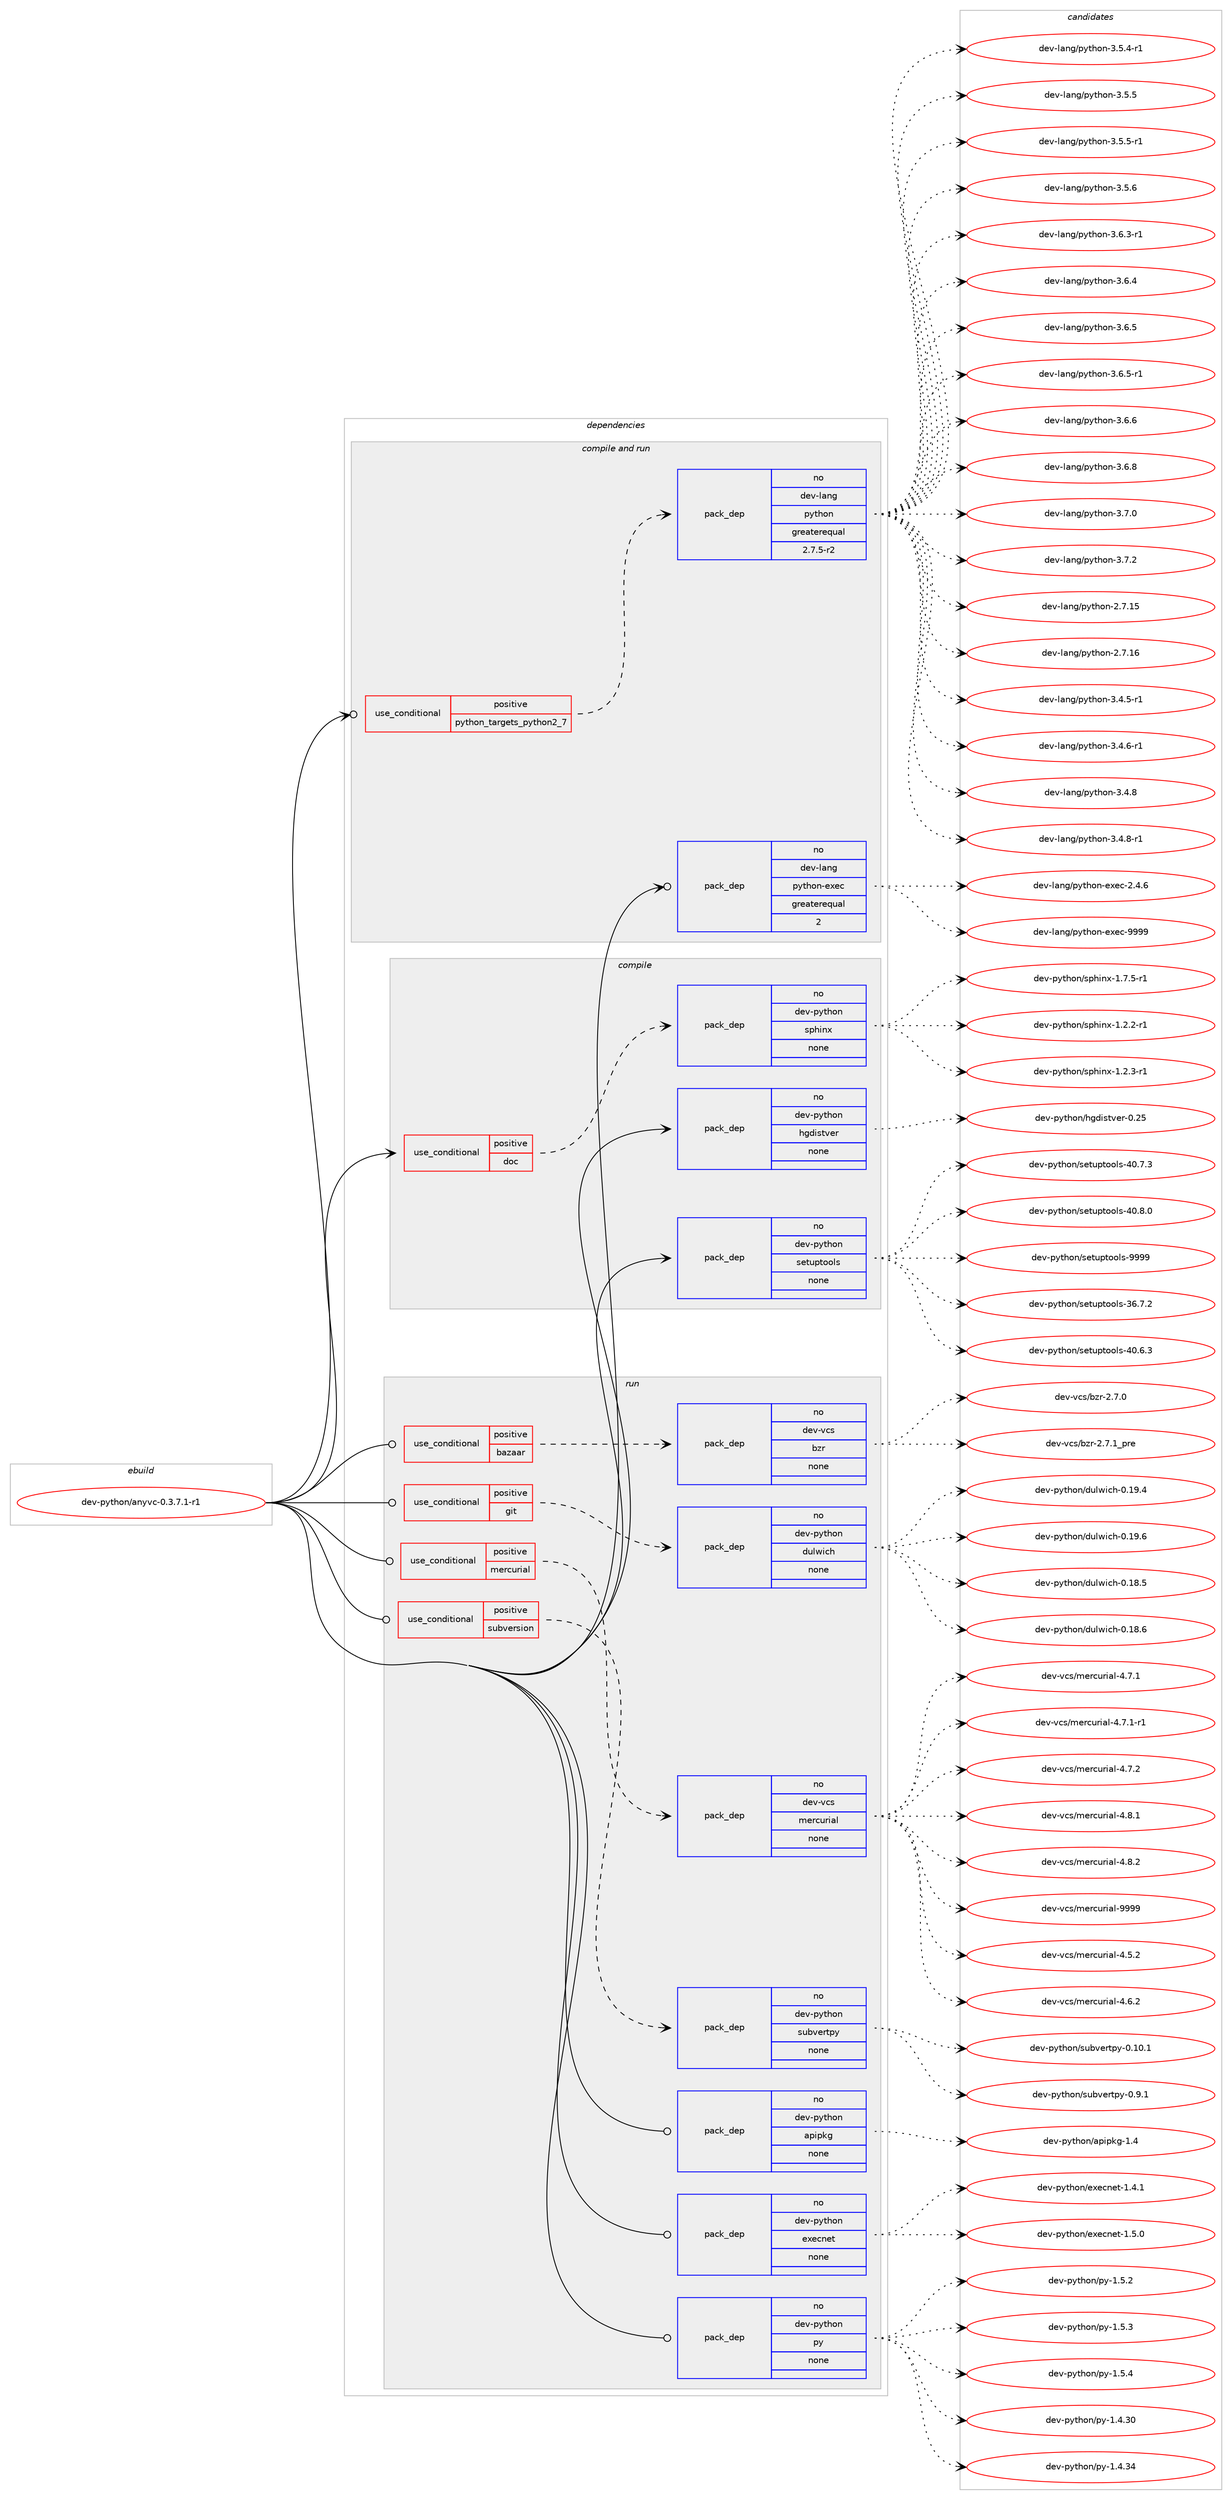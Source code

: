 digraph prolog {

# *************
# Graph options
# *************

newrank=true;
concentrate=true;
compound=true;
graph [rankdir=LR,fontname=Helvetica,fontsize=10,ranksep=1.5];#, ranksep=2.5, nodesep=0.2];
edge  [arrowhead=vee];
node  [fontname=Helvetica,fontsize=10];

# **********
# The ebuild
# **********

subgraph cluster_leftcol {
color=gray;
rank=same;
label=<<i>ebuild</i>>;
id [label="dev-python/anyvc-0.3.7.1-r1", color=red, width=4, href="../dev-python/anyvc-0.3.7.1-r1.svg"];
}

# ****************
# The dependencies
# ****************

subgraph cluster_midcol {
color=gray;
label=<<i>dependencies</i>>;
subgraph cluster_compile {
fillcolor="#eeeeee";
style=filled;
label=<<i>compile</i>>;
subgraph cond370834 {
dependency1398430 [label=<<TABLE BORDER="0" CELLBORDER="1" CELLSPACING="0" CELLPADDING="4"><TR><TD ROWSPAN="3" CELLPADDING="10">use_conditional</TD></TR><TR><TD>positive</TD></TR><TR><TD>doc</TD></TR></TABLE>>, shape=none, color=red];
subgraph pack1004371 {
dependency1398431 [label=<<TABLE BORDER="0" CELLBORDER="1" CELLSPACING="0" CELLPADDING="4" WIDTH="220"><TR><TD ROWSPAN="6" CELLPADDING="30">pack_dep</TD></TR><TR><TD WIDTH="110">no</TD></TR><TR><TD>dev-python</TD></TR><TR><TD>sphinx</TD></TR><TR><TD>none</TD></TR><TR><TD></TD></TR></TABLE>>, shape=none, color=blue];
}
dependency1398430:e -> dependency1398431:w [weight=20,style="dashed",arrowhead="vee"];
}
id:e -> dependency1398430:w [weight=20,style="solid",arrowhead="vee"];
subgraph pack1004372 {
dependency1398432 [label=<<TABLE BORDER="0" CELLBORDER="1" CELLSPACING="0" CELLPADDING="4" WIDTH="220"><TR><TD ROWSPAN="6" CELLPADDING="30">pack_dep</TD></TR><TR><TD WIDTH="110">no</TD></TR><TR><TD>dev-python</TD></TR><TR><TD>hgdistver</TD></TR><TR><TD>none</TD></TR><TR><TD></TD></TR></TABLE>>, shape=none, color=blue];
}
id:e -> dependency1398432:w [weight=20,style="solid",arrowhead="vee"];
subgraph pack1004373 {
dependency1398433 [label=<<TABLE BORDER="0" CELLBORDER="1" CELLSPACING="0" CELLPADDING="4" WIDTH="220"><TR><TD ROWSPAN="6" CELLPADDING="30">pack_dep</TD></TR><TR><TD WIDTH="110">no</TD></TR><TR><TD>dev-python</TD></TR><TR><TD>setuptools</TD></TR><TR><TD>none</TD></TR><TR><TD></TD></TR></TABLE>>, shape=none, color=blue];
}
id:e -> dependency1398433:w [weight=20,style="solid",arrowhead="vee"];
}
subgraph cluster_compileandrun {
fillcolor="#eeeeee";
style=filled;
label=<<i>compile and run</i>>;
subgraph cond370835 {
dependency1398434 [label=<<TABLE BORDER="0" CELLBORDER="1" CELLSPACING="0" CELLPADDING="4"><TR><TD ROWSPAN="3" CELLPADDING="10">use_conditional</TD></TR><TR><TD>positive</TD></TR><TR><TD>python_targets_python2_7</TD></TR></TABLE>>, shape=none, color=red];
subgraph pack1004374 {
dependency1398435 [label=<<TABLE BORDER="0" CELLBORDER="1" CELLSPACING="0" CELLPADDING="4" WIDTH="220"><TR><TD ROWSPAN="6" CELLPADDING="30">pack_dep</TD></TR><TR><TD WIDTH="110">no</TD></TR><TR><TD>dev-lang</TD></TR><TR><TD>python</TD></TR><TR><TD>greaterequal</TD></TR><TR><TD>2.7.5-r2</TD></TR></TABLE>>, shape=none, color=blue];
}
dependency1398434:e -> dependency1398435:w [weight=20,style="dashed",arrowhead="vee"];
}
id:e -> dependency1398434:w [weight=20,style="solid",arrowhead="odotvee"];
subgraph pack1004375 {
dependency1398436 [label=<<TABLE BORDER="0" CELLBORDER="1" CELLSPACING="0" CELLPADDING="4" WIDTH="220"><TR><TD ROWSPAN="6" CELLPADDING="30">pack_dep</TD></TR><TR><TD WIDTH="110">no</TD></TR><TR><TD>dev-lang</TD></TR><TR><TD>python-exec</TD></TR><TR><TD>greaterequal</TD></TR><TR><TD>2</TD></TR></TABLE>>, shape=none, color=blue];
}
id:e -> dependency1398436:w [weight=20,style="solid",arrowhead="odotvee"];
}
subgraph cluster_run {
fillcolor="#eeeeee";
style=filled;
label=<<i>run</i>>;
subgraph cond370836 {
dependency1398437 [label=<<TABLE BORDER="0" CELLBORDER="1" CELLSPACING="0" CELLPADDING="4"><TR><TD ROWSPAN="3" CELLPADDING="10">use_conditional</TD></TR><TR><TD>positive</TD></TR><TR><TD>bazaar</TD></TR></TABLE>>, shape=none, color=red];
subgraph pack1004376 {
dependency1398438 [label=<<TABLE BORDER="0" CELLBORDER="1" CELLSPACING="0" CELLPADDING="4" WIDTH="220"><TR><TD ROWSPAN="6" CELLPADDING="30">pack_dep</TD></TR><TR><TD WIDTH="110">no</TD></TR><TR><TD>dev-vcs</TD></TR><TR><TD>bzr</TD></TR><TR><TD>none</TD></TR><TR><TD></TD></TR></TABLE>>, shape=none, color=blue];
}
dependency1398437:e -> dependency1398438:w [weight=20,style="dashed",arrowhead="vee"];
}
id:e -> dependency1398437:w [weight=20,style="solid",arrowhead="odot"];
subgraph cond370837 {
dependency1398439 [label=<<TABLE BORDER="0" CELLBORDER="1" CELLSPACING="0" CELLPADDING="4"><TR><TD ROWSPAN="3" CELLPADDING="10">use_conditional</TD></TR><TR><TD>positive</TD></TR><TR><TD>git</TD></TR></TABLE>>, shape=none, color=red];
subgraph pack1004377 {
dependency1398440 [label=<<TABLE BORDER="0" CELLBORDER="1" CELLSPACING="0" CELLPADDING="4" WIDTH="220"><TR><TD ROWSPAN="6" CELLPADDING="30">pack_dep</TD></TR><TR><TD WIDTH="110">no</TD></TR><TR><TD>dev-python</TD></TR><TR><TD>dulwich</TD></TR><TR><TD>none</TD></TR><TR><TD></TD></TR></TABLE>>, shape=none, color=blue];
}
dependency1398439:e -> dependency1398440:w [weight=20,style="dashed",arrowhead="vee"];
}
id:e -> dependency1398439:w [weight=20,style="solid",arrowhead="odot"];
subgraph cond370838 {
dependency1398441 [label=<<TABLE BORDER="0" CELLBORDER="1" CELLSPACING="0" CELLPADDING="4"><TR><TD ROWSPAN="3" CELLPADDING="10">use_conditional</TD></TR><TR><TD>positive</TD></TR><TR><TD>mercurial</TD></TR></TABLE>>, shape=none, color=red];
subgraph pack1004378 {
dependency1398442 [label=<<TABLE BORDER="0" CELLBORDER="1" CELLSPACING="0" CELLPADDING="4" WIDTH="220"><TR><TD ROWSPAN="6" CELLPADDING="30">pack_dep</TD></TR><TR><TD WIDTH="110">no</TD></TR><TR><TD>dev-vcs</TD></TR><TR><TD>mercurial</TD></TR><TR><TD>none</TD></TR><TR><TD></TD></TR></TABLE>>, shape=none, color=blue];
}
dependency1398441:e -> dependency1398442:w [weight=20,style="dashed",arrowhead="vee"];
}
id:e -> dependency1398441:w [weight=20,style="solid",arrowhead="odot"];
subgraph cond370839 {
dependency1398443 [label=<<TABLE BORDER="0" CELLBORDER="1" CELLSPACING="0" CELLPADDING="4"><TR><TD ROWSPAN="3" CELLPADDING="10">use_conditional</TD></TR><TR><TD>positive</TD></TR><TR><TD>subversion</TD></TR></TABLE>>, shape=none, color=red];
subgraph pack1004379 {
dependency1398444 [label=<<TABLE BORDER="0" CELLBORDER="1" CELLSPACING="0" CELLPADDING="4" WIDTH="220"><TR><TD ROWSPAN="6" CELLPADDING="30">pack_dep</TD></TR><TR><TD WIDTH="110">no</TD></TR><TR><TD>dev-python</TD></TR><TR><TD>subvertpy</TD></TR><TR><TD>none</TD></TR><TR><TD></TD></TR></TABLE>>, shape=none, color=blue];
}
dependency1398443:e -> dependency1398444:w [weight=20,style="dashed",arrowhead="vee"];
}
id:e -> dependency1398443:w [weight=20,style="solid",arrowhead="odot"];
subgraph pack1004380 {
dependency1398445 [label=<<TABLE BORDER="0" CELLBORDER="1" CELLSPACING="0" CELLPADDING="4" WIDTH="220"><TR><TD ROWSPAN="6" CELLPADDING="30">pack_dep</TD></TR><TR><TD WIDTH="110">no</TD></TR><TR><TD>dev-python</TD></TR><TR><TD>apipkg</TD></TR><TR><TD>none</TD></TR><TR><TD></TD></TR></TABLE>>, shape=none, color=blue];
}
id:e -> dependency1398445:w [weight=20,style="solid",arrowhead="odot"];
subgraph pack1004381 {
dependency1398446 [label=<<TABLE BORDER="0" CELLBORDER="1" CELLSPACING="0" CELLPADDING="4" WIDTH="220"><TR><TD ROWSPAN="6" CELLPADDING="30">pack_dep</TD></TR><TR><TD WIDTH="110">no</TD></TR><TR><TD>dev-python</TD></TR><TR><TD>execnet</TD></TR><TR><TD>none</TD></TR><TR><TD></TD></TR></TABLE>>, shape=none, color=blue];
}
id:e -> dependency1398446:w [weight=20,style="solid",arrowhead="odot"];
subgraph pack1004382 {
dependency1398447 [label=<<TABLE BORDER="0" CELLBORDER="1" CELLSPACING="0" CELLPADDING="4" WIDTH="220"><TR><TD ROWSPAN="6" CELLPADDING="30">pack_dep</TD></TR><TR><TD WIDTH="110">no</TD></TR><TR><TD>dev-python</TD></TR><TR><TD>py</TD></TR><TR><TD>none</TD></TR><TR><TD></TD></TR></TABLE>>, shape=none, color=blue];
}
id:e -> dependency1398447:w [weight=20,style="solid",arrowhead="odot"];
}
}

# **************
# The candidates
# **************

subgraph cluster_choices {
rank=same;
color=gray;
label=<<i>candidates</i>>;

subgraph choice1004371 {
color=black;
nodesep=1;
choice10010111845112121116104111110471151121041051101204549465046504511449 [label="dev-python/sphinx-1.2.2-r1", color=red, width=4,href="../dev-python/sphinx-1.2.2-r1.svg"];
choice10010111845112121116104111110471151121041051101204549465046514511449 [label="dev-python/sphinx-1.2.3-r1", color=red, width=4,href="../dev-python/sphinx-1.2.3-r1.svg"];
choice10010111845112121116104111110471151121041051101204549465546534511449 [label="dev-python/sphinx-1.7.5-r1", color=red, width=4,href="../dev-python/sphinx-1.7.5-r1.svg"];
dependency1398431:e -> choice10010111845112121116104111110471151121041051101204549465046504511449:w [style=dotted,weight="100"];
dependency1398431:e -> choice10010111845112121116104111110471151121041051101204549465046514511449:w [style=dotted,weight="100"];
dependency1398431:e -> choice10010111845112121116104111110471151121041051101204549465546534511449:w [style=dotted,weight="100"];
}
subgraph choice1004372 {
color=black;
nodesep=1;
choice10010111845112121116104111110471041031001051151161181011144548465053 [label="dev-python/hgdistver-0.25", color=red, width=4,href="../dev-python/hgdistver-0.25.svg"];
dependency1398432:e -> choice10010111845112121116104111110471041031001051151161181011144548465053:w [style=dotted,weight="100"];
}
subgraph choice1004373 {
color=black;
nodesep=1;
choice100101118451121211161041111104711510111611711211611111110811545515446554650 [label="dev-python/setuptools-36.7.2", color=red, width=4,href="../dev-python/setuptools-36.7.2.svg"];
choice100101118451121211161041111104711510111611711211611111110811545524846544651 [label="dev-python/setuptools-40.6.3", color=red, width=4,href="../dev-python/setuptools-40.6.3.svg"];
choice100101118451121211161041111104711510111611711211611111110811545524846554651 [label="dev-python/setuptools-40.7.3", color=red, width=4,href="../dev-python/setuptools-40.7.3.svg"];
choice100101118451121211161041111104711510111611711211611111110811545524846564648 [label="dev-python/setuptools-40.8.0", color=red, width=4,href="../dev-python/setuptools-40.8.0.svg"];
choice10010111845112121116104111110471151011161171121161111111081154557575757 [label="dev-python/setuptools-9999", color=red, width=4,href="../dev-python/setuptools-9999.svg"];
dependency1398433:e -> choice100101118451121211161041111104711510111611711211611111110811545515446554650:w [style=dotted,weight="100"];
dependency1398433:e -> choice100101118451121211161041111104711510111611711211611111110811545524846544651:w [style=dotted,weight="100"];
dependency1398433:e -> choice100101118451121211161041111104711510111611711211611111110811545524846554651:w [style=dotted,weight="100"];
dependency1398433:e -> choice100101118451121211161041111104711510111611711211611111110811545524846564648:w [style=dotted,weight="100"];
dependency1398433:e -> choice10010111845112121116104111110471151011161171121161111111081154557575757:w [style=dotted,weight="100"];
}
subgraph choice1004374 {
color=black;
nodesep=1;
choice10010111845108971101034711212111610411111045504655464953 [label="dev-lang/python-2.7.15", color=red, width=4,href="../dev-lang/python-2.7.15.svg"];
choice10010111845108971101034711212111610411111045504655464954 [label="dev-lang/python-2.7.16", color=red, width=4,href="../dev-lang/python-2.7.16.svg"];
choice1001011184510897110103471121211161041111104551465246534511449 [label="dev-lang/python-3.4.5-r1", color=red, width=4,href="../dev-lang/python-3.4.5-r1.svg"];
choice1001011184510897110103471121211161041111104551465246544511449 [label="dev-lang/python-3.4.6-r1", color=red, width=4,href="../dev-lang/python-3.4.6-r1.svg"];
choice100101118451089711010347112121116104111110455146524656 [label="dev-lang/python-3.4.8", color=red, width=4,href="../dev-lang/python-3.4.8.svg"];
choice1001011184510897110103471121211161041111104551465246564511449 [label="dev-lang/python-3.4.8-r1", color=red, width=4,href="../dev-lang/python-3.4.8-r1.svg"];
choice1001011184510897110103471121211161041111104551465346524511449 [label="dev-lang/python-3.5.4-r1", color=red, width=4,href="../dev-lang/python-3.5.4-r1.svg"];
choice100101118451089711010347112121116104111110455146534653 [label="dev-lang/python-3.5.5", color=red, width=4,href="../dev-lang/python-3.5.5.svg"];
choice1001011184510897110103471121211161041111104551465346534511449 [label="dev-lang/python-3.5.5-r1", color=red, width=4,href="../dev-lang/python-3.5.5-r1.svg"];
choice100101118451089711010347112121116104111110455146534654 [label="dev-lang/python-3.5.6", color=red, width=4,href="../dev-lang/python-3.5.6.svg"];
choice1001011184510897110103471121211161041111104551465446514511449 [label="dev-lang/python-3.6.3-r1", color=red, width=4,href="../dev-lang/python-3.6.3-r1.svg"];
choice100101118451089711010347112121116104111110455146544652 [label="dev-lang/python-3.6.4", color=red, width=4,href="../dev-lang/python-3.6.4.svg"];
choice100101118451089711010347112121116104111110455146544653 [label="dev-lang/python-3.6.5", color=red, width=4,href="../dev-lang/python-3.6.5.svg"];
choice1001011184510897110103471121211161041111104551465446534511449 [label="dev-lang/python-3.6.5-r1", color=red, width=4,href="../dev-lang/python-3.6.5-r1.svg"];
choice100101118451089711010347112121116104111110455146544654 [label="dev-lang/python-3.6.6", color=red, width=4,href="../dev-lang/python-3.6.6.svg"];
choice100101118451089711010347112121116104111110455146544656 [label="dev-lang/python-3.6.8", color=red, width=4,href="../dev-lang/python-3.6.8.svg"];
choice100101118451089711010347112121116104111110455146554648 [label="dev-lang/python-3.7.0", color=red, width=4,href="../dev-lang/python-3.7.0.svg"];
choice100101118451089711010347112121116104111110455146554650 [label="dev-lang/python-3.7.2", color=red, width=4,href="../dev-lang/python-3.7.2.svg"];
dependency1398435:e -> choice10010111845108971101034711212111610411111045504655464953:w [style=dotted,weight="100"];
dependency1398435:e -> choice10010111845108971101034711212111610411111045504655464954:w [style=dotted,weight="100"];
dependency1398435:e -> choice1001011184510897110103471121211161041111104551465246534511449:w [style=dotted,weight="100"];
dependency1398435:e -> choice1001011184510897110103471121211161041111104551465246544511449:w [style=dotted,weight="100"];
dependency1398435:e -> choice100101118451089711010347112121116104111110455146524656:w [style=dotted,weight="100"];
dependency1398435:e -> choice1001011184510897110103471121211161041111104551465246564511449:w [style=dotted,weight="100"];
dependency1398435:e -> choice1001011184510897110103471121211161041111104551465346524511449:w [style=dotted,weight="100"];
dependency1398435:e -> choice100101118451089711010347112121116104111110455146534653:w [style=dotted,weight="100"];
dependency1398435:e -> choice1001011184510897110103471121211161041111104551465346534511449:w [style=dotted,weight="100"];
dependency1398435:e -> choice100101118451089711010347112121116104111110455146534654:w [style=dotted,weight="100"];
dependency1398435:e -> choice1001011184510897110103471121211161041111104551465446514511449:w [style=dotted,weight="100"];
dependency1398435:e -> choice100101118451089711010347112121116104111110455146544652:w [style=dotted,weight="100"];
dependency1398435:e -> choice100101118451089711010347112121116104111110455146544653:w [style=dotted,weight="100"];
dependency1398435:e -> choice1001011184510897110103471121211161041111104551465446534511449:w [style=dotted,weight="100"];
dependency1398435:e -> choice100101118451089711010347112121116104111110455146544654:w [style=dotted,weight="100"];
dependency1398435:e -> choice100101118451089711010347112121116104111110455146544656:w [style=dotted,weight="100"];
dependency1398435:e -> choice100101118451089711010347112121116104111110455146554648:w [style=dotted,weight="100"];
dependency1398435:e -> choice100101118451089711010347112121116104111110455146554650:w [style=dotted,weight="100"];
}
subgraph choice1004375 {
color=black;
nodesep=1;
choice1001011184510897110103471121211161041111104510112010199455046524654 [label="dev-lang/python-exec-2.4.6", color=red, width=4,href="../dev-lang/python-exec-2.4.6.svg"];
choice10010111845108971101034711212111610411111045101120101994557575757 [label="dev-lang/python-exec-9999", color=red, width=4,href="../dev-lang/python-exec-9999.svg"];
dependency1398436:e -> choice1001011184510897110103471121211161041111104510112010199455046524654:w [style=dotted,weight="100"];
dependency1398436:e -> choice10010111845108971101034711212111610411111045101120101994557575757:w [style=dotted,weight="100"];
}
subgraph choice1004376 {
color=black;
nodesep=1;
choice10010111845118991154798122114455046554648 [label="dev-vcs/bzr-2.7.0", color=red, width=4,href="../dev-vcs/bzr-2.7.0.svg"];
choice1001011184511899115479812211445504655464995112114101 [label="dev-vcs/bzr-2.7.1_pre", color=red, width=4,href="../dev-vcs/bzr-2.7.1_pre.svg"];
dependency1398438:e -> choice10010111845118991154798122114455046554648:w [style=dotted,weight="100"];
dependency1398438:e -> choice1001011184511899115479812211445504655464995112114101:w [style=dotted,weight="100"];
}
subgraph choice1004377 {
color=black;
nodesep=1;
choice10010111845112121116104111110471001171081191059910445484649564653 [label="dev-python/dulwich-0.18.5", color=red, width=4,href="../dev-python/dulwich-0.18.5.svg"];
choice10010111845112121116104111110471001171081191059910445484649564654 [label="dev-python/dulwich-0.18.6", color=red, width=4,href="../dev-python/dulwich-0.18.6.svg"];
choice10010111845112121116104111110471001171081191059910445484649574652 [label="dev-python/dulwich-0.19.4", color=red, width=4,href="../dev-python/dulwich-0.19.4.svg"];
choice10010111845112121116104111110471001171081191059910445484649574654 [label="dev-python/dulwich-0.19.6", color=red, width=4,href="../dev-python/dulwich-0.19.6.svg"];
dependency1398440:e -> choice10010111845112121116104111110471001171081191059910445484649564653:w [style=dotted,weight="100"];
dependency1398440:e -> choice10010111845112121116104111110471001171081191059910445484649564654:w [style=dotted,weight="100"];
dependency1398440:e -> choice10010111845112121116104111110471001171081191059910445484649574652:w [style=dotted,weight="100"];
dependency1398440:e -> choice10010111845112121116104111110471001171081191059910445484649574654:w [style=dotted,weight="100"];
}
subgraph choice1004378 {
color=black;
nodesep=1;
choice1001011184511899115471091011149911711410597108455246534650 [label="dev-vcs/mercurial-4.5.2", color=red, width=4,href="../dev-vcs/mercurial-4.5.2.svg"];
choice1001011184511899115471091011149911711410597108455246544650 [label="dev-vcs/mercurial-4.6.2", color=red, width=4,href="../dev-vcs/mercurial-4.6.2.svg"];
choice1001011184511899115471091011149911711410597108455246554649 [label="dev-vcs/mercurial-4.7.1", color=red, width=4,href="../dev-vcs/mercurial-4.7.1.svg"];
choice10010111845118991154710910111499117114105971084552465546494511449 [label="dev-vcs/mercurial-4.7.1-r1", color=red, width=4,href="../dev-vcs/mercurial-4.7.1-r1.svg"];
choice1001011184511899115471091011149911711410597108455246554650 [label="dev-vcs/mercurial-4.7.2", color=red, width=4,href="../dev-vcs/mercurial-4.7.2.svg"];
choice1001011184511899115471091011149911711410597108455246564649 [label="dev-vcs/mercurial-4.8.1", color=red, width=4,href="../dev-vcs/mercurial-4.8.1.svg"];
choice1001011184511899115471091011149911711410597108455246564650 [label="dev-vcs/mercurial-4.8.2", color=red, width=4,href="../dev-vcs/mercurial-4.8.2.svg"];
choice10010111845118991154710910111499117114105971084557575757 [label="dev-vcs/mercurial-9999", color=red, width=4,href="../dev-vcs/mercurial-9999.svg"];
dependency1398442:e -> choice1001011184511899115471091011149911711410597108455246534650:w [style=dotted,weight="100"];
dependency1398442:e -> choice1001011184511899115471091011149911711410597108455246544650:w [style=dotted,weight="100"];
dependency1398442:e -> choice1001011184511899115471091011149911711410597108455246554649:w [style=dotted,weight="100"];
dependency1398442:e -> choice10010111845118991154710910111499117114105971084552465546494511449:w [style=dotted,weight="100"];
dependency1398442:e -> choice1001011184511899115471091011149911711410597108455246554650:w [style=dotted,weight="100"];
dependency1398442:e -> choice1001011184511899115471091011149911711410597108455246564649:w [style=dotted,weight="100"];
dependency1398442:e -> choice1001011184511899115471091011149911711410597108455246564650:w [style=dotted,weight="100"];
dependency1398442:e -> choice10010111845118991154710910111499117114105971084557575757:w [style=dotted,weight="100"];
}
subgraph choice1004379 {
color=black;
nodesep=1;
choice10010111845112121116104111110471151179811810111411611212145484649484649 [label="dev-python/subvertpy-0.10.1", color=red, width=4,href="../dev-python/subvertpy-0.10.1.svg"];
choice100101118451121211161041111104711511798118101114116112121454846574649 [label="dev-python/subvertpy-0.9.1", color=red, width=4,href="../dev-python/subvertpy-0.9.1.svg"];
dependency1398444:e -> choice10010111845112121116104111110471151179811810111411611212145484649484649:w [style=dotted,weight="100"];
dependency1398444:e -> choice100101118451121211161041111104711511798118101114116112121454846574649:w [style=dotted,weight="100"];
}
subgraph choice1004380 {
color=black;
nodesep=1;
choice10010111845112121116104111110479711210511210710345494652 [label="dev-python/apipkg-1.4", color=red, width=4,href="../dev-python/apipkg-1.4.svg"];
dependency1398445:e -> choice10010111845112121116104111110479711210511210710345494652:w [style=dotted,weight="100"];
}
subgraph choice1004381 {
color=black;
nodesep=1;
choice100101118451121211161041111104710112010199110101116454946524649 [label="dev-python/execnet-1.4.1", color=red, width=4,href="../dev-python/execnet-1.4.1.svg"];
choice100101118451121211161041111104710112010199110101116454946534648 [label="dev-python/execnet-1.5.0", color=red, width=4,href="../dev-python/execnet-1.5.0.svg"];
dependency1398446:e -> choice100101118451121211161041111104710112010199110101116454946524649:w [style=dotted,weight="100"];
dependency1398446:e -> choice100101118451121211161041111104710112010199110101116454946534648:w [style=dotted,weight="100"];
}
subgraph choice1004382 {
color=black;
nodesep=1;
choice100101118451121211161041111104711212145494652465148 [label="dev-python/py-1.4.30", color=red, width=4,href="../dev-python/py-1.4.30.svg"];
choice100101118451121211161041111104711212145494652465152 [label="dev-python/py-1.4.34", color=red, width=4,href="../dev-python/py-1.4.34.svg"];
choice1001011184511212111610411111047112121454946534650 [label="dev-python/py-1.5.2", color=red, width=4,href="../dev-python/py-1.5.2.svg"];
choice1001011184511212111610411111047112121454946534651 [label="dev-python/py-1.5.3", color=red, width=4,href="../dev-python/py-1.5.3.svg"];
choice1001011184511212111610411111047112121454946534652 [label="dev-python/py-1.5.4", color=red, width=4,href="../dev-python/py-1.5.4.svg"];
dependency1398447:e -> choice100101118451121211161041111104711212145494652465148:w [style=dotted,weight="100"];
dependency1398447:e -> choice100101118451121211161041111104711212145494652465152:w [style=dotted,weight="100"];
dependency1398447:e -> choice1001011184511212111610411111047112121454946534650:w [style=dotted,weight="100"];
dependency1398447:e -> choice1001011184511212111610411111047112121454946534651:w [style=dotted,weight="100"];
dependency1398447:e -> choice1001011184511212111610411111047112121454946534652:w [style=dotted,weight="100"];
}
}

}
